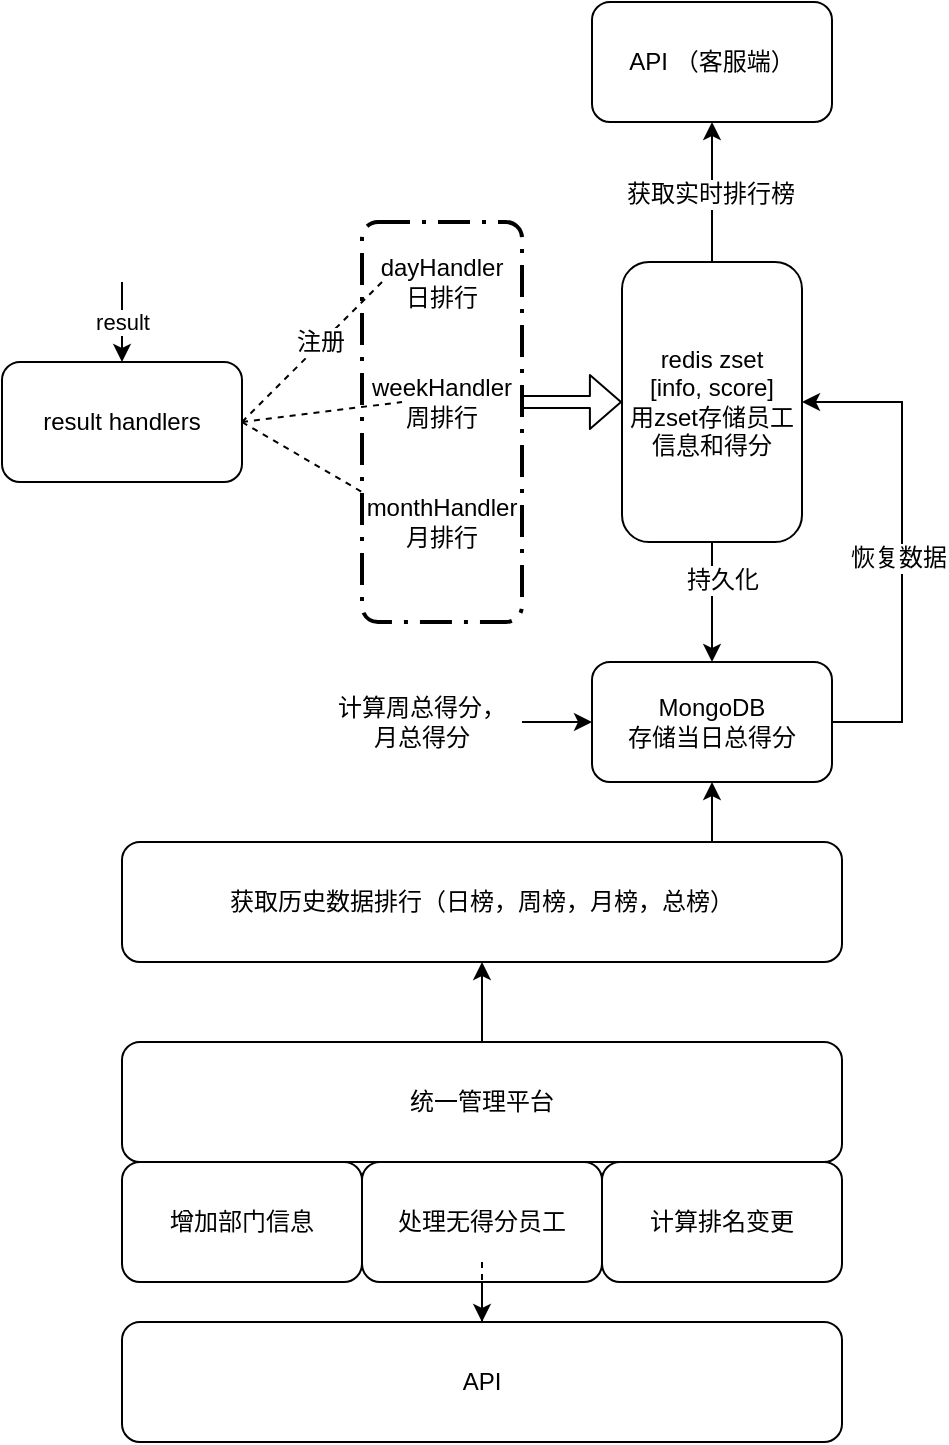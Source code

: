 <mxfile version="12.2.6" type="github" pages="1"><diagram id="c1PJ-WPseQUubraLcuCd" name="Page-1"><mxGraphModel dx="756" dy="1745" grid="1" gridSize="10" guides="1" tooltips="1" connect="1" arrows="1" fold="1" page="1" pageScale="1" pageWidth="827" pageHeight="1169" math="0" shadow="0"><root><mxCell id="0"/><mxCell id="1" parent="0"/><mxCell id="fh8GmovKBnLBAdRExKom-1" value="result handlers" style="rounded=1;whiteSpace=wrap;html=1;" vertex="1" parent="1"><mxGeometry x="90" y="90" width="120" height="60" as="geometry"/></mxCell><mxCell id="fh8GmovKBnLBAdRExKom-2" value="result" style="endArrow=classic;html=1;entryX=0.5;entryY=0;entryDx=0;entryDy=0;" edge="1" parent="1" target="fh8GmovKBnLBAdRExKom-1"><mxGeometry width="50" height="50" relative="1" as="geometry"><mxPoint x="150" y="50" as="sourcePoint"/><mxPoint x="150" y="80" as="targetPoint"/></mxGeometry></mxCell><mxCell id="fh8GmovKBnLBAdRExKom-3" value="dayHandler日排行" style="text;html=1;strokeColor=none;fillColor=none;align=center;verticalAlign=middle;whiteSpace=wrap;rounded=0;" vertex="1" parent="1"><mxGeometry x="290" y="40" width="40" height="20" as="geometry"/></mxCell><mxCell id="fh8GmovKBnLBAdRExKom-4" value="weekHandler周排行" style="text;html=1;strokeColor=none;fillColor=none;align=center;verticalAlign=middle;whiteSpace=wrap;rounded=0;" vertex="1" parent="1"><mxGeometry x="290" y="100" width="40" height="20" as="geometry"/></mxCell><mxCell id="fh8GmovKBnLBAdRExKom-6" value="monthHandler月排行" style="text;html=1;strokeColor=none;fillColor=none;align=center;verticalAlign=middle;whiteSpace=wrap;rounded=0;" vertex="1" parent="1"><mxGeometry x="290" y="160" width="40" height="20" as="geometry"/></mxCell><mxCell id="fh8GmovKBnLBAdRExKom-7" value="" style="endArrow=none;dashed=1;html=1;exitX=1;exitY=0.5;exitDx=0;exitDy=0;entryX=0;entryY=0.5;entryDx=0;entryDy=0;" edge="1" parent="1" source="fh8GmovKBnLBAdRExKom-1" target="fh8GmovKBnLBAdRExKom-4"><mxGeometry width="50" height="50" relative="1" as="geometry"><mxPoint x="240" y="150" as="sourcePoint"/><mxPoint x="290" y="100" as="targetPoint"/></mxGeometry></mxCell><mxCell id="fh8GmovKBnLBAdRExKom-8" value="" style="endArrow=none;dashed=1;html=1;exitX=1;exitY=0.5;exitDx=0;exitDy=0;" edge="1" parent="1" source="fh8GmovKBnLBAdRExKom-1"><mxGeometry width="50" height="50" relative="1" as="geometry"><mxPoint x="220" y="205" as="sourcePoint"/><mxPoint x="270" y="155" as="targetPoint"/></mxGeometry></mxCell><mxCell id="fh8GmovKBnLBAdRExKom-9" value="" style="endArrow=none;dashed=1;html=1;exitX=1;exitY=0.5;exitDx=0;exitDy=0;" edge="1" parent="1" source="fh8GmovKBnLBAdRExKom-1"><mxGeometry width="50" height="50" relative="1" as="geometry"><mxPoint x="230" y="100" as="sourcePoint"/><mxPoint x="280" y="50" as="targetPoint"/></mxGeometry></mxCell><mxCell id="fh8GmovKBnLBAdRExKom-10" value="注册" style="text;html=1;resizable=0;points=[];align=center;verticalAlign=middle;labelBackgroundColor=#ffffff;" vertex="1" connectable="0" parent="fh8GmovKBnLBAdRExKom-9"><mxGeometry x="0.129" y="1" relative="1" as="geometry"><mxPoint as="offset"/></mxGeometry></mxCell><mxCell id="fh8GmovKBnLBAdRExKom-20" value="" style="edgeStyle=orthogonalEdgeStyle;rounded=0;orthogonalLoop=1;jettySize=auto;html=1;" edge="1" parent="1" source="fh8GmovKBnLBAdRExKom-11" target="fh8GmovKBnLBAdRExKom-18"><mxGeometry relative="1" as="geometry"/></mxCell><mxCell id="fh8GmovKBnLBAdRExKom-23" value="持久化" style="text;html=1;resizable=0;points=[];align=center;verticalAlign=middle;labelBackgroundColor=#ffffff;" vertex="1" connectable="0" parent="fh8GmovKBnLBAdRExKom-20"><mxGeometry x="-0.367" y="5" relative="1" as="geometry"><mxPoint as="offset"/></mxGeometry></mxCell><mxCell id="fh8GmovKBnLBAdRExKom-25" value="" style="edgeStyle=orthogonalEdgeStyle;rounded=0;orthogonalLoop=1;jettySize=auto;html=1;" edge="1" parent="1" source="fh8GmovKBnLBAdRExKom-11" target="fh8GmovKBnLBAdRExKom-24"><mxGeometry relative="1" as="geometry"/></mxCell><mxCell id="fh8GmovKBnLBAdRExKom-26" value="获取实时排行榜" style="text;html=1;resizable=0;points=[];align=center;verticalAlign=middle;labelBackgroundColor=#ffffff;" vertex="1" connectable="0" parent="fh8GmovKBnLBAdRExKom-25"><mxGeometry x="-0.029" y="1" relative="1" as="geometry"><mxPoint as="offset"/></mxGeometry></mxCell><mxCell id="fh8GmovKBnLBAdRExKom-11" value="redis zset&lt;br&gt;[info, score]&lt;br&gt;用zset存储员工信息和得分" style="rounded=1;whiteSpace=wrap;html=1;" vertex="1" parent="1"><mxGeometry x="400" y="40" width="90" height="140" as="geometry"/></mxCell><mxCell id="fh8GmovKBnLBAdRExKom-14" value="" style="shape=flexArrow;endArrow=classic;html=1;width=6;endSize=4.85;entryX=0;entryY=0.5;entryDx=0;entryDy=0;" edge="1" parent="1" target="fh8GmovKBnLBAdRExKom-11"><mxGeometry width="50" height="50" relative="1" as="geometry"><mxPoint x="350" y="110" as="sourcePoint"/><mxPoint x="380" y="85" as="targetPoint"/></mxGeometry></mxCell><mxCell id="fh8GmovKBnLBAdRExKom-15" value="" style="rounded=1;arcSize=10;dashed=1;strokeColor=#000000;fillColor=none;gradientColor=none;dashPattern=8 3 1 3;strokeWidth=2;" vertex="1" parent="1"><mxGeometry x="270" y="20" width="80" height="200" as="geometry"/></mxCell><mxCell id="fh8GmovKBnLBAdRExKom-16" style="edgeStyle=orthogonalEdgeStyle;rounded=0;orthogonalLoop=1;jettySize=auto;html=1;exitX=0.5;exitY=1;exitDx=0;exitDy=0;" edge="1" parent="1" source="fh8GmovKBnLBAdRExKom-15" target="fh8GmovKBnLBAdRExKom-15"><mxGeometry relative="1" as="geometry"/></mxCell><mxCell id="fh8GmovKBnLBAdRExKom-21" style="edgeStyle=orthogonalEdgeStyle;rounded=0;orthogonalLoop=1;jettySize=auto;html=1;entryX=1;entryY=0.5;entryDx=0;entryDy=0;" edge="1" parent="1" source="fh8GmovKBnLBAdRExKom-18" target="fh8GmovKBnLBAdRExKom-11"><mxGeometry relative="1" as="geometry"><Array as="points"><mxPoint x="540" y="270"/><mxPoint x="540" y="110"/></Array></mxGeometry></mxCell><mxCell id="fh8GmovKBnLBAdRExKom-22" value="恢复数据" style="text;html=1;resizable=0;points=[];align=center;verticalAlign=middle;labelBackgroundColor=#ffffff;" vertex="1" connectable="0" parent="fh8GmovKBnLBAdRExKom-21"><mxGeometry x="-0.045" y="2" relative="1" as="geometry"><mxPoint as="offset"/></mxGeometry></mxCell><mxCell id="fh8GmovKBnLBAdRExKom-18" value="MongoDB&lt;br&gt;存储当日总得分" style="rounded=1;whiteSpace=wrap;html=1;" vertex="1" parent="1"><mxGeometry x="385" y="240" width="120" height="60" as="geometry"/></mxCell><mxCell id="fh8GmovKBnLBAdRExKom-24" value="API （客服端）" style="rounded=1;whiteSpace=wrap;html=1;" vertex="1" parent="1"><mxGeometry x="385" y="-90" width="120" height="60" as="geometry"/></mxCell><mxCell id="fh8GmovKBnLBAdRExKom-28" value="" style="edgeStyle=orthogonalEdgeStyle;rounded=0;orthogonalLoop=1;jettySize=auto;html=1;" edge="1" parent="1" source="fh8GmovKBnLBAdRExKom-27" target="fh8GmovKBnLBAdRExKom-18"><mxGeometry relative="1" as="geometry"/></mxCell><mxCell id="fh8GmovKBnLBAdRExKom-27" value="计算周总得分，&lt;br&gt;月总得分" style="text;html=1;strokeColor=none;fillColor=none;align=center;verticalAlign=middle;whiteSpace=wrap;rounded=0;" vertex="1" parent="1"><mxGeometry x="250" y="260" width="100" height="20" as="geometry"/></mxCell><mxCell id="fh8GmovKBnLBAdRExKom-30" style="edgeStyle=orthogonalEdgeStyle;rounded=0;orthogonalLoop=1;jettySize=auto;html=1;entryX=0.5;entryY=1;entryDx=0;entryDy=0;" edge="1" parent="1" source="fh8GmovKBnLBAdRExKom-29" target="fh8GmovKBnLBAdRExKom-18"><mxGeometry relative="1" as="geometry"><Array as="points"><mxPoint x="445" y="330"/><mxPoint x="445" y="330"/></Array></mxGeometry></mxCell><mxCell id="fh8GmovKBnLBAdRExKom-29" value="获取历史数据排行（日榜，周榜，月榜，总榜）" style="rounded=1;whiteSpace=wrap;html=1;" vertex="1" parent="1"><mxGeometry x="150" y="330" width="360" height="60" as="geometry"/></mxCell><mxCell id="fh8GmovKBnLBAdRExKom-32" value="" style="edgeStyle=orthogonalEdgeStyle;rounded=0;orthogonalLoop=1;jettySize=auto;html=1;" edge="1" parent="1" source="fh8GmovKBnLBAdRExKom-31" target="fh8GmovKBnLBAdRExKom-29"><mxGeometry relative="1" as="geometry"/></mxCell><mxCell id="fh8GmovKBnLBAdRExKom-31" value="统一管理平台" style="rounded=1;whiteSpace=wrap;html=1;direction=west;" vertex="1" parent="1"><mxGeometry x="150" y="430" width="360" height="60" as="geometry"/></mxCell><mxCell id="fh8GmovKBnLBAdRExKom-33" value="增加部门信息" style="rounded=1;whiteSpace=wrap;html=1;" vertex="1" parent="1"><mxGeometry x="150" y="490" width="120" height="60" as="geometry"/></mxCell><mxCell id="fh8GmovKBnLBAdRExKom-38" value="" style="edgeStyle=orthogonalEdgeStyle;rounded=0;orthogonalLoop=1;jettySize=auto;html=1;" edge="1" parent="1" source="fh8GmovKBnLBAdRExKom-34" target="fh8GmovKBnLBAdRExKom-36"><mxGeometry relative="1" as="geometry"/></mxCell><mxCell id="fh8GmovKBnLBAdRExKom-34" value="处理无得分员工" style="rounded=1;whiteSpace=wrap;html=1;" vertex="1" parent="1"><mxGeometry x="270" y="490" width="120" height="60" as="geometry"/></mxCell><mxCell id="fh8GmovKBnLBAdRExKom-35" value="计算排名变更" style="rounded=1;whiteSpace=wrap;html=1;" vertex="1" parent="1"><mxGeometry x="390" y="490" width="120" height="60" as="geometry"/></mxCell><mxCell id="fh8GmovKBnLBAdRExKom-36" value="API" style="rounded=1;whiteSpace=wrap;html=1;" vertex="1" parent="1"><mxGeometry x="150" y="570" width="360" height="60" as="geometry"/></mxCell><mxCell id="fh8GmovKBnLBAdRExKom-37" value="" style="endArrow=none;dashed=1;html=1;entryX=0.5;entryY=0;entryDx=0;entryDy=0;" edge="1" parent="1" target="fh8GmovKBnLBAdRExKom-36"><mxGeometry width="50" height="50" relative="1" as="geometry"><mxPoint x="330" y="540" as="sourcePoint"/><mxPoint x="140" y="650" as="targetPoint"/></mxGeometry></mxCell></root></mxGraphModel></diagram></mxfile>